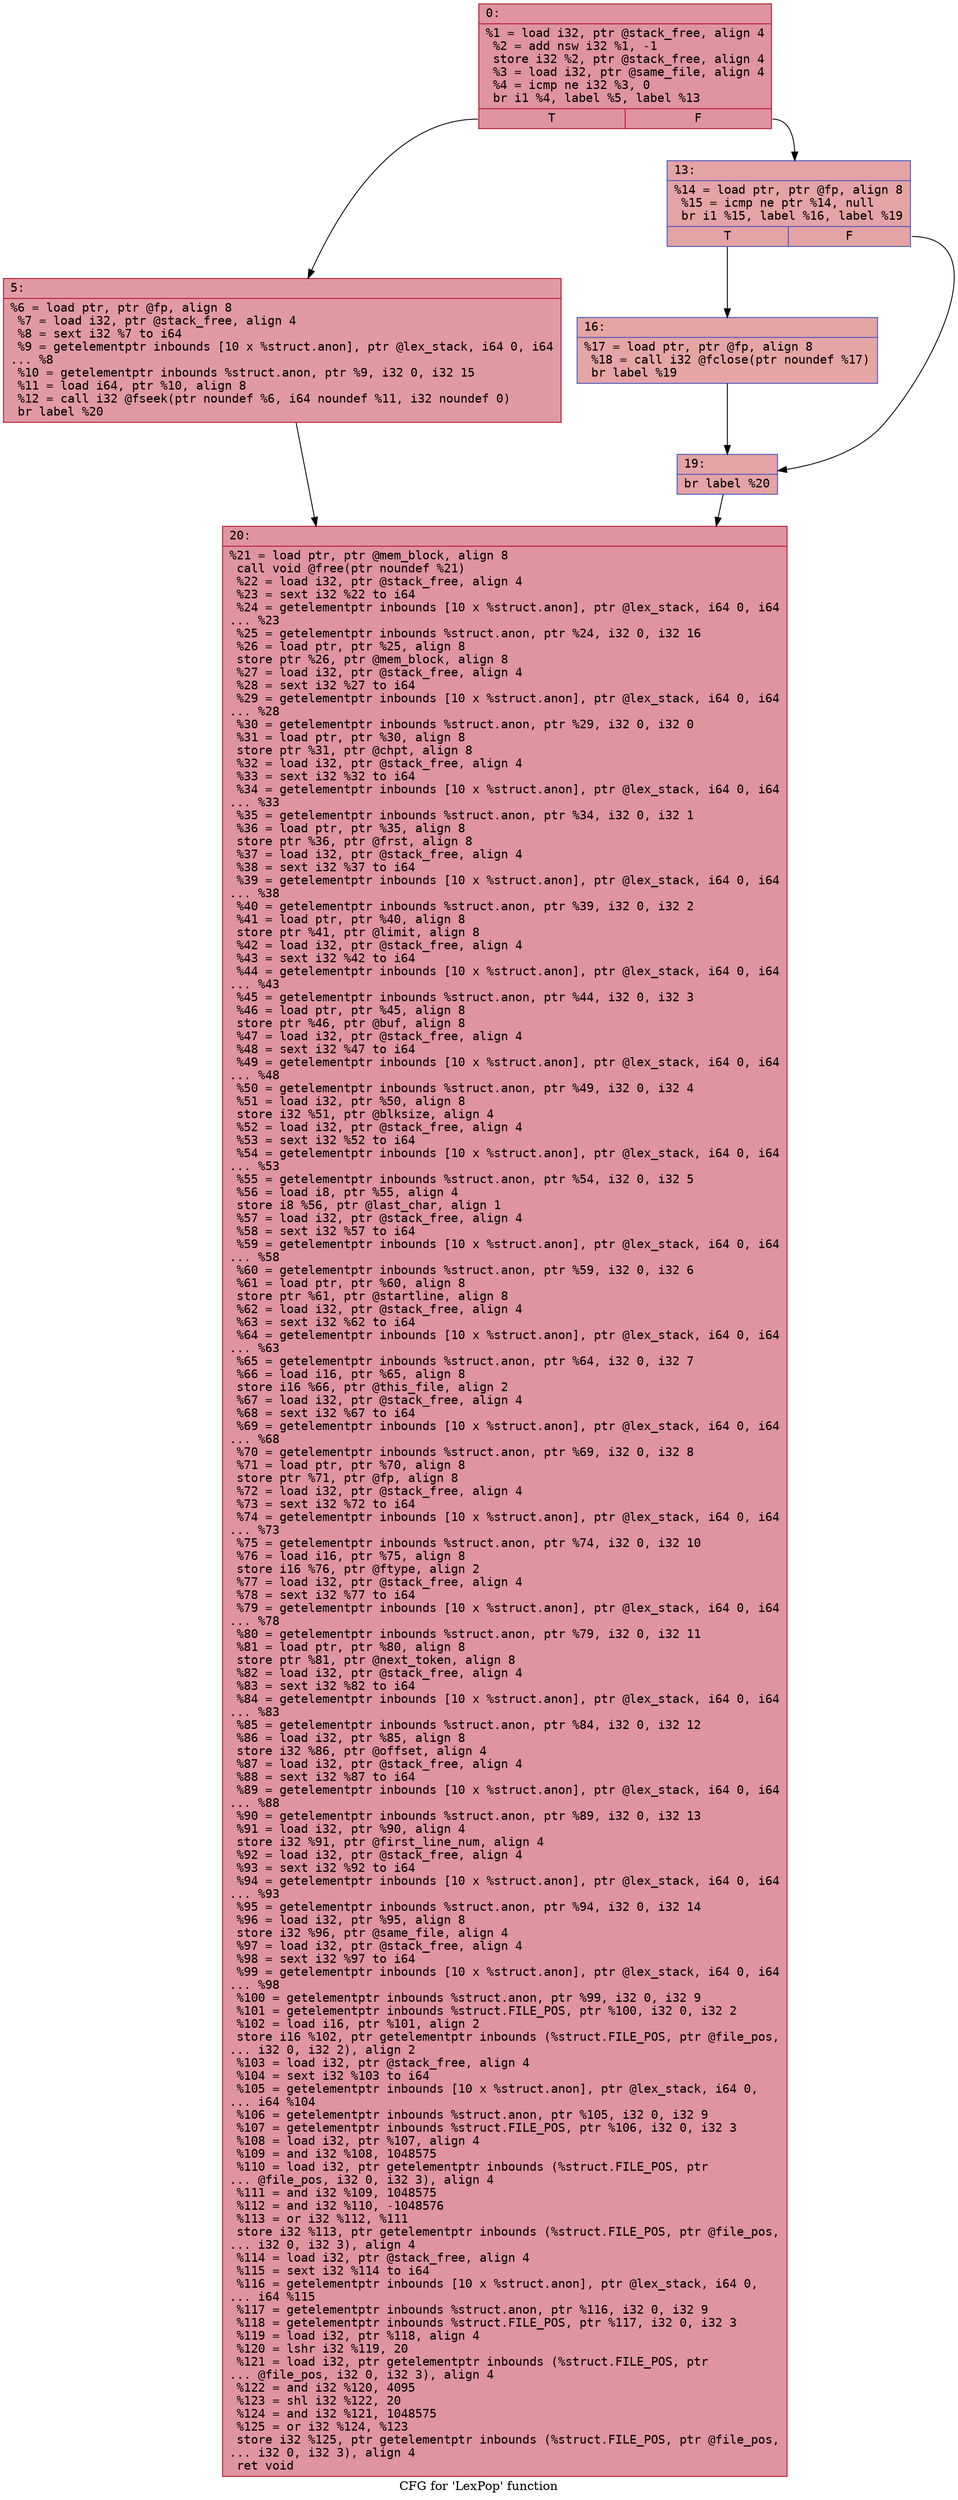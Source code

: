 digraph "CFG for 'LexPop' function" {
	label="CFG for 'LexPop' function";

	Node0x600001212df0 [shape=record,color="#b70d28ff", style=filled, fillcolor="#b70d2870" fontname="Courier",label="{0:\l|  %1 = load i32, ptr @stack_free, align 4\l  %2 = add nsw i32 %1, -1\l  store i32 %2, ptr @stack_free, align 4\l  %3 = load i32, ptr @same_file, align 4\l  %4 = icmp ne i32 %3, 0\l  br i1 %4, label %5, label %13\l|{<s0>T|<s1>F}}"];
	Node0x600001212df0:s0 -> Node0x600001212e40[tooltip="0 -> 5\nProbability 62.50%" ];
	Node0x600001212df0:s1 -> Node0x600001212e90[tooltip="0 -> 13\nProbability 37.50%" ];
	Node0x600001212e40 [shape=record,color="#b70d28ff", style=filled, fillcolor="#bb1b2c70" fontname="Courier",label="{5:\l|  %6 = load ptr, ptr @fp, align 8\l  %7 = load i32, ptr @stack_free, align 4\l  %8 = sext i32 %7 to i64\l  %9 = getelementptr inbounds [10 x %struct.anon], ptr @lex_stack, i64 0, i64\l... %8\l  %10 = getelementptr inbounds %struct.anon, ptr %9, i32 0, i32 15\l  %11 = load i64, ptr %10, align 8\l  %12 = call i32 @fseek(ptr noundef %6, i64 noundef %11, i32 noundef 0)\l  br label %20\l}"];
	Node0x600001212e40 -> Node0x600001212f80[tooltip="5 -> 20\nProbability 100.00%" ];
	Node0x600001212e90 [shape=record,color="#3d50c3ff", style=filled, fillcolor="#c32e3170" fontname="Courier",label="{13:\l|  %14 = load ptr, ptr @fp, align 8\l  %15 = icmp ne ptr %14, null\l  br i1 %15, label %16, label %19\l|{<s0>T|<s1>F}}"];
	Node0x600001212e90:s0 -> Node0x600001212ee0[tooltip="13 -> 16\nProbability 62.50%" ];
	Node0x600001212e90:s1 -> Node0x600001212f30[tooltip="13 -> 19\nProbability 37.50%" ];
	Node0x600001212ee0 [shape=record,color="#3d50c3ff", style=filled, fillcolor="#c5333470" fontname="Courier",label="{16:\l|  %17 = load ptr, ptr @fp, align 8\l  %18 = call i32 @fclose(ptr noundef %17)\l  br label %19\l}"];
	Node0x600001212ee0 -> Node0x600001212f30[tooltip="16 -> 19\nProbability 100.00%" ];
	Node0x600001212f30 [shape=record,color="#3d50c3ff", style=filled, fillcolor="#c32e3170" fontname="Courier",label="{19:\l|  br label %20\l}"];
	Node0x600001212f30 -> Node0x600001212f80[tooltip="19 -> 20\nProbability 100.00%" ];
	Node0x600001212f80 [shape=record,color="#b70d28ff", style=filled, fillcolor="#b70d2870" fontname="Courier",label="{20:\l|  %21 = load ptr, ptr @mem_block, align 8\l  call void @free(ptr noundef %21)\l  %22 = load i32, ptr @stack_free, align 4\l  %23 = sext i32 %22 to i64\l  %24 = getelementptr inbounds [10 x %struct.anon], ptr @lex_stack, i64 0, i64\l... %23\l  %25 = getelementptr inbounds %struct.anon, ptr %24, i32 0, i32 16\l  %26 = load ptr, ptr %25, align 8\l  store ptr %26, ptr @mem_block, align 8\l  %27 = load i32, ptr @stack_free, align 4\l  %28 = sext i32 %27 to i64\l  %29 = getelementptr inbounds [10 x %struct.anon], ptr @lex_stack, i64 0, i64\l... %28\l  %30 = getelementptr inbounds %struct.anon, ptr %29, i32 0, i32 0\l  %31 = load ptr, ptr %30, align 8\l  store ptr %31, ptr @chpt, align 8\l  %32 = load i32, ptr @stack_free, align 4\l  %33 = sext i32 %32 to i64\l  %34 = getelementptr inbounds [10 x %struct.anon], ptr @lex_stack, i64 0, i64\l... %33\l  %35 = getelementptr inbounds %struct.anon, ptr %34, i32 0, i32 1\l  %36 = load ptr, ptr %35, align 8\l  store ptr %36, ptr @frst, align 8\l  %37 = load i32, ptr @stack_free, align 4\l  %38 = sext i32 %37 to i64\l  %39 = getelementptr inbounds [10 x %struct.anon], ptr @lex_stack, i64 0, i64\l... %38\l  %40 = getelementptr inbounds %struct.anon, ptr %39, i32 0, i32 2\l  %41 = load ptr, ptr %40, align 8\l  store ptr %41, ptr @limit, align 8\l  %42 = load i32, ptr @stack_free, align 4\l  %43 = sext i32 %42 to i64\l  %44 = getelementptr inbounds [10 x %struct.anon], ptr @lex_stack, i64 0, i64\l... %43\l  %45 = getelementptr inbounds %struct.anon, ptr %44, i32 0, i32 3\l  %46 = load ptr, ptr %45, align 8\l  store ptr %46, ptr @buf, align 8\l  %47 = load i32, ptr @stack_free, align 4\l  %48 = sext i32 %47 to i64\l  %49 = getelementptr inbounds [10 x %struct.anon], ptr @lex_stack, i64 0, i64\l... %48\l  %50 = getelementptr inbounds %struct.anon, ptr %49, i32 0, i32 4\l  %51 = load i32, ptr %50, align 8\l  store i32 %51, ptr @blksize, align 4\l  %52 = load i32, ptr @stack_free, align 4\l  %53 = sext i32 %52 to i64\l  %54 = getelementptr inbounds [10 x %struct.anon], ptr @lex_stack, i64 0, i64\l... %53\l  %55 = getelementptr inbounds %struct.anon, ptr %54, i32 0, i32 5\l  %56 = load i8, ptr %55, align 4\l  store i8 %56, ptr @last_char, align 1\l  %57 = load i32, ptr @stack_free, align 4\l  %58 = sext i32 %57 to i64\l  %59 = getelementptr inbounds [10 x %struct.anon], ptr @lex_stack, i64 0, i64\l... %58\l  %60 = getelementptr inbounds %struct.anon, ptr %59, i32 0, i32 6\l  %61 = load ptr, ptr %60, align 8\l  store ptr %61, ptr @startline, align 8\l  %62 = load i32, ptr @stack_free, align 4\l  %63 = sext i32 %62 to i64\l  %64 = getelementptr inbounds [10 x %struct.anon], ptr @lex_stack, i64 0, i64\l... %63\l  %65 = getelementptr inbounds %struct.anon, ptr %64, i32 0, i32 7\l  %66 = load i16, ptr %65, align 8\l  store i16 %66, ptr @this_file, align 2\l  %67 = load i32, ptr @stack_free, align 4\l  %68 = sext i32 %67 to i64\l  %69 = getelementptr inbounds [10 x %struct.anon], ptr @lex_stack, i64 0, i64\l... %68\l  %70 = getelementptr inbounds %struct.anon, ptr %69, i32 0, i32 8\l  %71 = load ptr, ptr %70, align 8\l  store ptr %71, ptr @fp, align 8\l  %72 = load i32, ptr @stack_free, align 4\l  %73 = sext i32 %72 to i64\l  %74 = getelementptr inbounds [10 x %struct.anon], ptr @lex_stack, i64 0, i64\l... %73\l  %75 = getelementptr inbounds %struct.anon, ptr %74, i32 0, i32 10\l  %76 = load i16, ptr %75, align 8\l  store i16 %76, ptr @ftype, align 2\l  %77 = load i32, ptr @stack_free, align 4\l  %78 = sext i32 %77 to i64\l  %79 = getelementptr inbounds [10 x %struct.anon], ptr @lex_stack, i64 0, i64\l... %78\l  %80 = getelementptr inbounds %struct.anon, ptr %79, i32 0, i32 11\l  %81 = load ptr, ptr %80, align 8\l  store ptr %81, ptr @next_token, align 8\l  %82 = load i32, ptr @stack_free, align 4\l  %83 = sext i32 %82 to i64\l  %84 = getelementptr inbounds [10 x %struct.anon], ptr @lex_stack, i64 0, i64\l... %83\l  %85 = getelementptr inbounds %struct.anon, ptr %84, i32 0, i32 12\l  %86 = load i32, ptr %85, align 8\l  store i32 %86, ptr @offset, align 4\l  %87 = load i32, ptr @stack_free, align 4\l  %88 = sext i32 %87 to i64\l  %89 = getelementptr inbounds [10 x %struct.anon], ptr @lex_stack, i64 0, i64\l... %88\l  %90 = getelementptr inbounds %struct.anon, ptr %89, i32 0, i32 13\l  %91 = load i32, ptr %90, align 4\l  store i32 %91, ptr @first_line_num, align 4\l  %92 = load i32, ptr @stack_free, align 4\l  %93 = sext i32 %92 to i64\l  %94 = getelementptr inbounds [10 x %struct.anon], ptr @lex_stack, i64 0, i64\l... %93\l  %95 = getelementptr inbounds %struct.anon, ptr %94, i32 0, i32 14\l  %96 = load i32, ptr %95, align 8\l  store i32 %96, ptr @same_file, align 4\l  %97 = load i32, ptr @stack_free, align 4\l  %98 = sext i32 %97 to i64\l  %99 = getelementptr inbounds [10 x %struct.anon], ptr @lex_stack, i64 0, i64\l... %98\l  %100 = getelementptr inbounds %struct.anon, ptr %99, i32 0, i32 9\l  %101 = getelementptr inbounds %struct.FILE_POS, ptr %100, i32 0, i32 2\l  %102 = load i16, ptr %101, align 2\l  store i16 %102, ptr getelementptr inbounds (%struct.FILE_POS, ptr @file_pos,\l... i32 0, i32 2), align 2\l  %103 = load i32, ptr @stack_free, align 4\l  %104 = sext i32 %103 to i64\l  %105 = getelementptr inbounds [10 x %struct.anon], ptr @lex_stack, i64 0,\l... i64 %104\l  %106 = getelementptr inbounds %struct.anon, ptr %105, i32 0, i32 9\l  %107 = getelementptr inbounds %struct.FILE_POS, ptr %106, i32 0, i32 3\l  %108 = load i32, ptr %107, align 4\l  %109 = and i32 %108, 1048575\l  %110 = load i32, ptr getelementptr inbounds (%struct.FILE_POS, ptr\l... @file_pos, i32 0, i32 3), align 4\l  %111 = and i32 %109, 1048575\l  %112 = and i32 %110, -1048576\l  %113 = or i32 %112, %111\l  store i32 %113, ptr getelementptr inbounds (%struct.FILE_POS, ptr @file_pos,\l... i32 0, i32 3), align 4\l  %114 = load i32, ptr @stack_free, align 4\l  %115 = sext i32 %114 to i64\l  %116 = getelementptr inbounds [10 x %struct.anon], ptr @lex_stack, i64 0,\l... i64 %115\l  %117 = getelementptr inbounds %struct.anon, ptr %116, i32 0, i32 9\l  %118 = getelementptr inbounds %struct.FILE_POS, ptr %117, i32 0, i32 3\l  %119 = load i32, ptr %118, align 4\l  %120 = lshr i32 %119, 20\l  %121 = load i32, ptr getelementptr inbounds (%struct.FILE_POS, ptr\l... @file_pos, i32 0, i32 3), align 4\l  %122 = and i32 %120, 4095\l  %123 = shl i32 %122, 20\l  %124 = and i32 %121, 1048575\l  %125 = or i32 %124, %123\l  store i32 %125, ptr getelementptr inbounds (%struct.FILE_POS, ptr @file_pos,\l... i32 0, i32 3), align 4\l  ret void\l}"];
}
